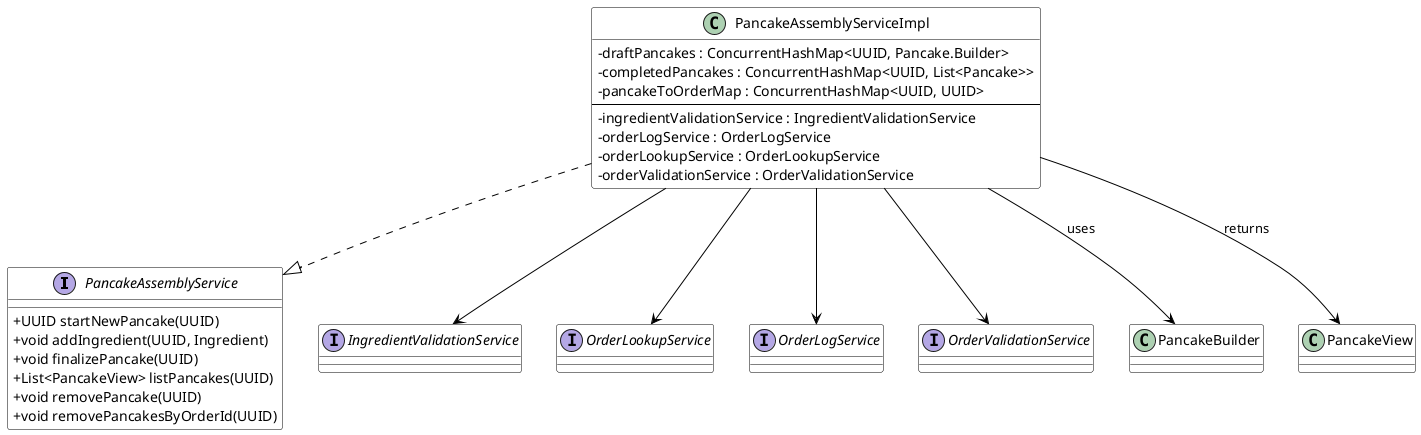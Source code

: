 @startuml
skinparam classAttributeIconSize 0
skinparam class {
  BackgroundColor White
  BorderColor Black
  ArrowColor Black
}

' ==== INTERFACE ====
interface PancakeAssemblyService {
  + UUID startNewPancake(UUID)
  + void addIngredient(UUID, Ingredient)
  + void finalizePancake(UUID)
  + List<PancakeView> listPancakes(UUID)
  + void removePancake(UUID)
  + void removePancakesByOrderId(UUID)
}

' ==== IMPLEMENTATION ====
class PancakeAssemblyServiceImpl {
  - draftPancakes : ConcurrentHashMap<UUID, Pancake.Builder>
  - completedPancakes : ConcurrentHashMap<UUID, List<Pancake>>
  - pancakeToOrderMap : ConcurrentHashMap<UUID, UUID>
  --
  - ingredientValidationService : IngredientValidationService
  - orderLogService : OrderLogService
  - orderLookupService : OrderLookupService
  - orderValidationService : OrderValidationService
}

' ==== DEPENDENCIES ====
interface IngredientValidationService
interface OrderLookupService
interface OrderLogService
interface OrderValidationService

class PancakeBuilder

' ==== RELATIONSHIPS ====
PancakeAssemblyServiceImpl ..|> PancakeAssemblyService
PancakeAssemblyServiceImpl --> PancakeBuilder : uses
PancakeAssemblyServiceImpl --> PancakeView : returns
PancakeAssemblyServiceImpl --> IngredientValidationService
PancakeAssemblyServiceImpl --> OrderLookupService
PancakeAssemblyServiceImpl --> OrderLogService
PancakeAssemblyServiceImpl --> OrderValidationService

@enduml
